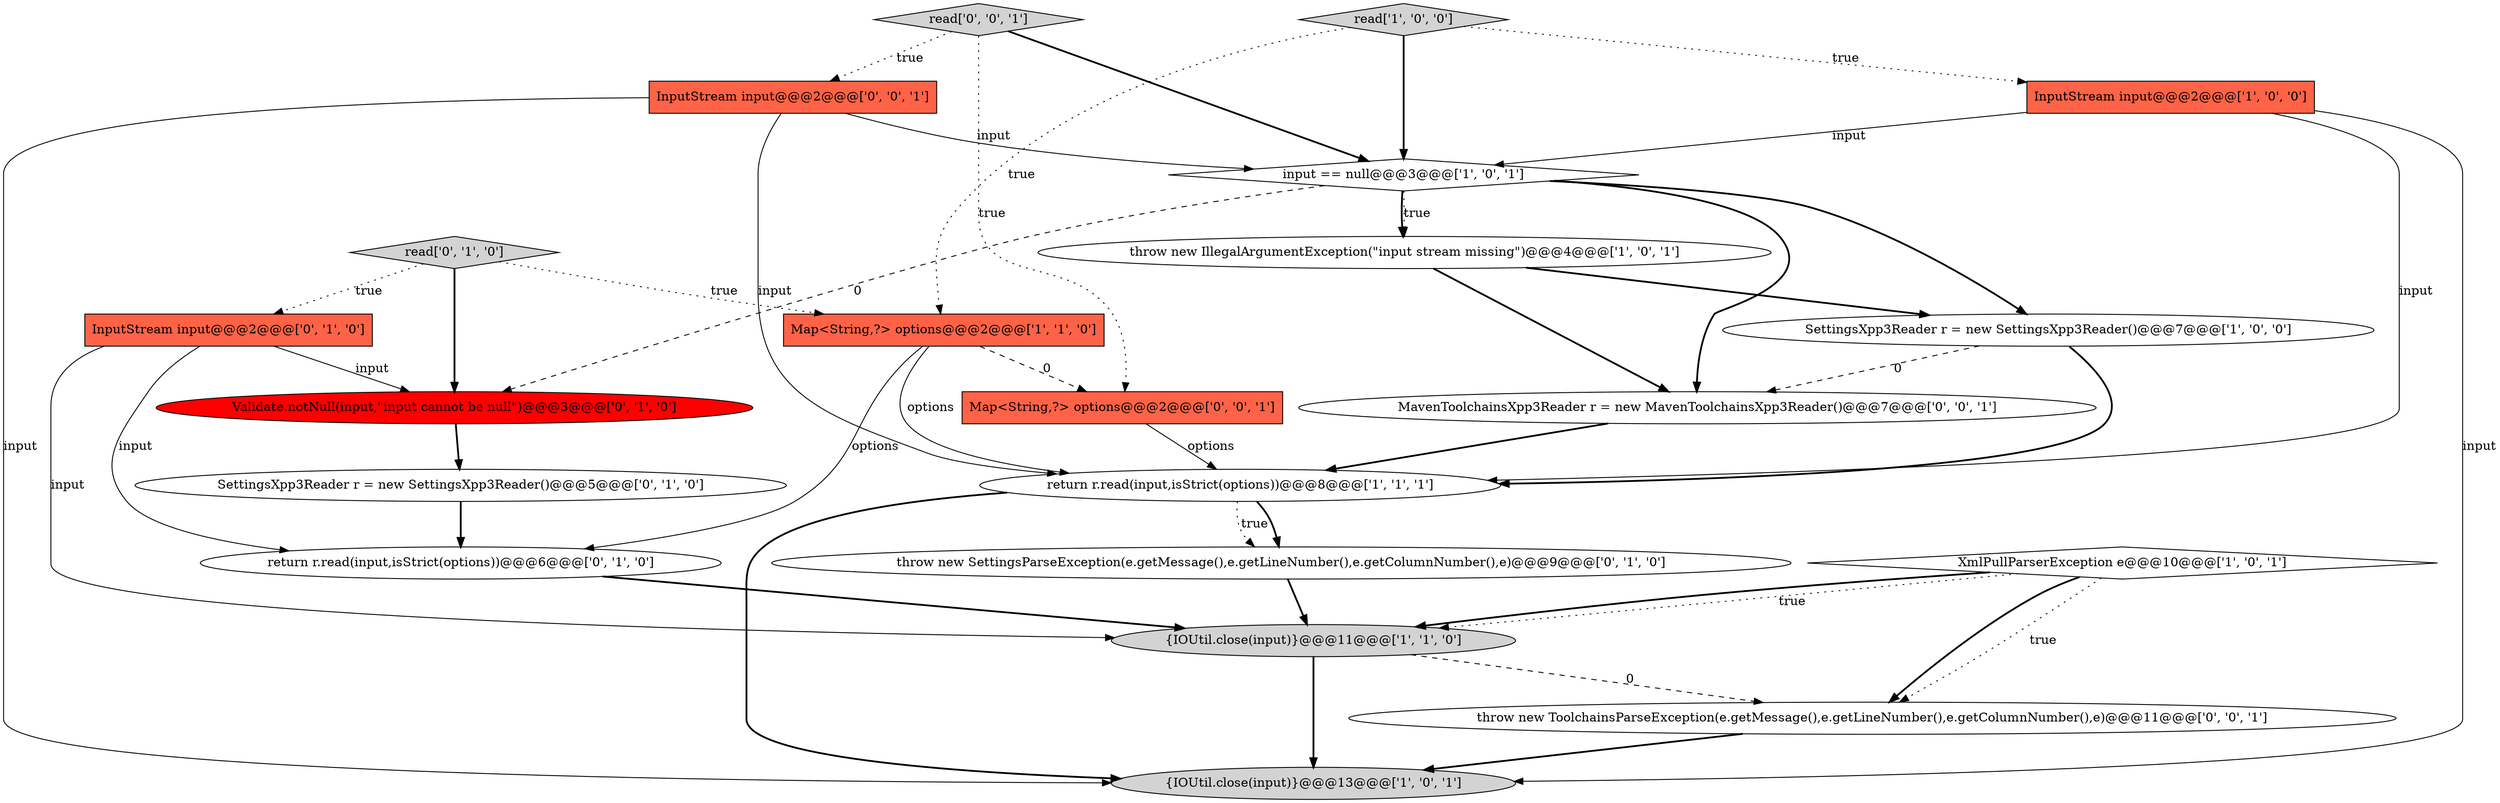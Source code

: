 digraph {
16 [style = filled, label = "throw new ToolchainsParseException(e.getMessage(),e.getLineNumber(),e.getColumnNumber(),e)@@@11@@@['0', '0', '1']", fillcolor = white, shape = ellipse image = "AAA0AAABBB3BBB"];
12 [style = filled, label = "read['0', '1', '0']", fillcolor = lightgray, shape = diamond image = "AAA0AAABBB2BBB"];
17 [style = filled, label = "InputStream input@@@2@@@['0', '0', '1']", fillcolor = tomato, shape = box image = "AAA0AAABBB3BBB"];
15 [style = filled, label = "Validate.notNull(input,\"input cannot be null\")@@@3@@@['0', '1', '0']", fillcolor = red, shape = ellipse image = "AAA1AAABBB2BBB"];
11 [style = filled, label = "throw new SettingsParseException(e.getMessage(),e.getLineNumber(),e.getColumnNumber(),e)@@@9@@@['0', '1', '0']", fillcolor = white, shape = ellipse image = "AAA0AAABBB2BBB"];
19 [style = filled, label = "read['0', '0', '1']", fillcolor = lightgray, shape = diamond image = "AAA0AAABBB3BBB"];
20 [style = filled, label = "Map<String,?> options@@@2@@@['0', '0', '1']", fillcolor = tomato, shape = box image = "AAA0AAABBB3BBB"];
5 [style = filled, label = "SettingsXpp3Reader r = new SettingsXpp3Reader()@@@7@@@['1', '0', '0']", fillcolor = white, shape = ellipse image = "AAA0AAABBB1BBB"];
4 [style = filled, label = "InputStream input@@@2@@@['1', '0', '0']", fillcolor = tomato, shape = box image = "AAA0AAABBB1BBB"];
14 [style = filled, label = "return r.read(input,isStrict(options))@@@6@@@['0', '1', '0']", fillcolor = white, shape = ellipse image = "AAA0AAABBB2BBB"];
6 [style = filled, label = "{IOUtil.close(input)}@@@13@@@['1', '0', '1']", fillcolor = lightgray, shape = ellipse image = "AAA0AAABBB1BBB"];
9 [style = filled, label = "XmlPullParserException e@@@10@@@['1', '0', '1']", fillcolor = white, shape = diamond image = "AAA0AAABBB1BBB"];
0 [style = filled, label = "throw new IllegalArgumentException(\"input stream missing\")@@@4@@@['1', '0', '1']", fillcolor = white, shape = ellipse image = "AAA0AAABBB1BBB"];
8 [style = filled, label = "return r.read(input,isStrict(options))@@@8@@@['1', '1', '1']", fillcolor = white, shape = ellipse image = "AAA0AAABBB1BBB"];
10 [style = filled, label = "InputStream input@@@2@@@['0', '1', '0']", fillcolor = tomato, shape = box image = "AAA0AAABBB2BBB"];
2 [style = filled, label = "{IOUtil.close(input)}@@@11@@@['1', '1', '0']", fillcolor = lightgray, shape = ellipse image = "AAA0AAABBB1BBB"];
1 [style = filled, label = "read['1', '0', '0']", fillcolor = lightgray, shape = diamond image = "AAA0AAABBB1BBB"];
3 [style = filled, label = "input == null@@@3@@@['1', '0', '1']", fillcolor = white, shape = diamond image = "AAA0AAABBB1BBB"];
13 [style = filled, label = "SettingsXpp3Reader r = new SettingsXpp3Reader()@@@5@@@['0', '1', '0']", fillcolor = white, shape = ellipse image = "AAA0AAABBB2BBB"];
18 [style = filled, label = "MavenToolchainsXpp3Reader r = new MavenToolchainsXpp3Reader()@@@7@@@['0', '0', '1']", fillcolor = white, shape = ellipse image = "AAA0AAABBB3BBB"];
7 [style = filled, label = "Map<String,?> options@@@2@@@['1', '1', '0']", fillcolor = tomato, shape = box image = "AAA0AAABBB1BBB"];
5->8 [style = bold, label=""];
15->13 [style = bold, label=""];
7->14 [style = solid, label="options"];
9->2 [style = bold, label=""];
19->17 [style = dotted, label="true"];
4->3 [style = solid, label="input"];
10->2 [style = solid, label="input"];
10->14 [style = solid, label="input"];
19->20 [style = dotted, label="true"];
2->6 [style = bold, label=""];
4->8 [style = solid, label="input"];
16->6 [style = bold, label=""];
17->3 [style = solid, label="input"];
12->15 [style = bold, label=""];
1->3 [style = bold, label=""];
7->20 [style = dashed, label="0"];
20->8 [style = solid, label="options"];
8->6 [style = bold, label=""];
1->4 [style = dotted, label="true"];
5->18 [style = dashed, label="0"];
17->8 [style = solid, label="input"];
11->2 [style = bold, label=""];
9->16 [style = bold, label=""];
3->0 [style = bold, label=""];
3->18 [style = bold, label=""];
1->7 [style = dotted, label="true"];
10->15 [style = solid, label="input"];
4->6 [style = solid, label="input"];
3->5 [style = bold, label=""];
12->10 [style = dotted, label="true"];
9->2 [style = dotted, label="true"];
2->16 [style = dashed, label="0"];
3->0 [style = dotted, label="true"];
8->11 [style = dotted, label="true"];
17->6 [style = solid, label="input"];
3->15 [style = dashed, label="0"];
0->18 [style = bold, label=""];
7->8 [style = solid, label="options"];
14->2 [style = bold, label=""];
18->8 [style = bold, label=""];
9->16 [style = dotted, label="true"];
12->7 [style = dotted, label="true"];
8->11 [style = bold, label=""];
13->14 [style = bold, label=""];
19->3 [style = bold, label=""];
0->5 [style = bold, label=""];
}
